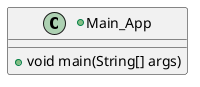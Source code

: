 @startuml
'https://plantuml.com/class-diagram

+class Main_App{
    +void main(String[] args)
}


@enduml